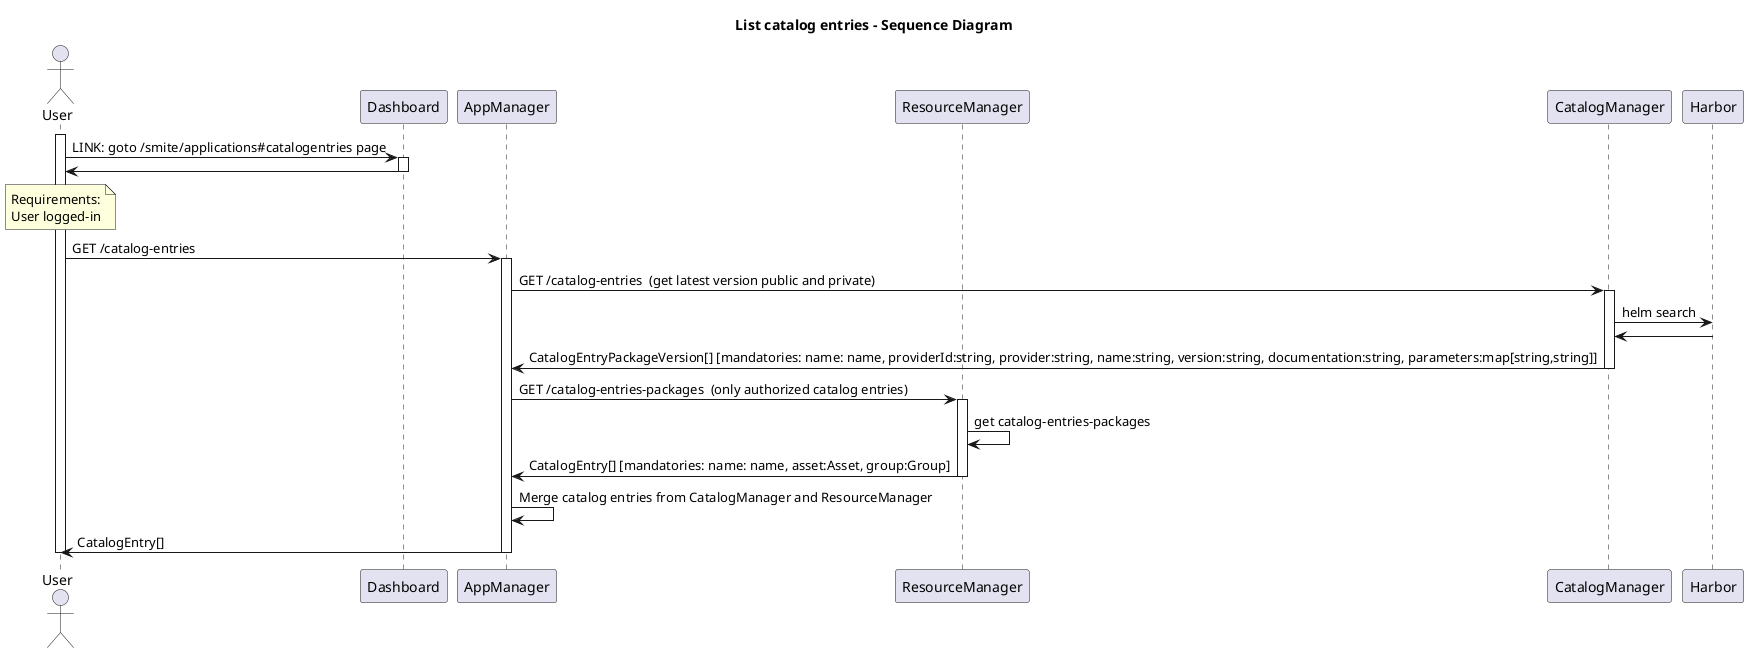 @startuml
title "List catalog entries - Sequence Diagram"

actor User
'boundary Proxy
participant Dashboard as UI
participant AppManager
participant ResourceManager
participant CatalogManager

activate User
User -> UI: LINK: goto /smite/applications#catalogentries page
activate UI
UI -> User:
deactivate UI

note over User
  Requirements:
  User logged-in
end note

User -> AppManager: GET /catalog-entries
activate AppManager

AppManager -> CatalogManager: GET /catalog-entries  (get latest version public and private)
activate CatalogManager
CatalogManager -> Harbor : helm search
CatalogManager <- Harbor
AppManager <- CatalogManager : CatalogEntryPackageVersion[] [mandatories: name: name, providerId:string, provider:string, name:string, version:string, documentation:string, parameters:map[string,string]]
deactivate CatalogManager

AppManager -> ResourceManager: GET /catalog-entries-packages  (only authorized catalog entries)
activate ResourceManager
ResourceManager -> ResourceManager : get catalog-entries-packages
AppManager <- ResourceManager : CatalogEntry[] [mandatories: name: name, asset:Asset, group:Group]
deactivate ResourceManager
AppManager -> AppManager : Merge catalog entries from CatalogManager and ResourceManager
User <- AppManager : CatalogEntry[]
deactivate AppManager

deactivate User


@enduml
